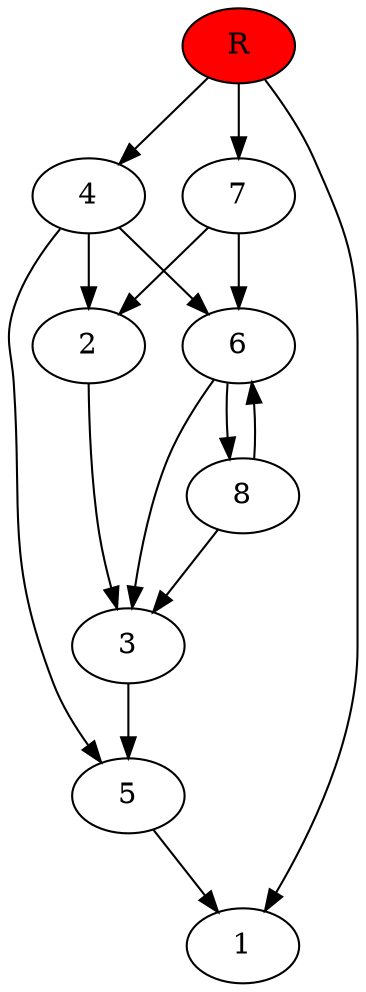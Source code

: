 digraph prb3360 {
	1
	2
	3
	4
	5
	6
	7
	8
	R [fillcolor="#ff0000" style=filled]
	2 -> 3
	3 -> 5
	4 -> 2
	4 -> 5
	4 -> 6
	5 -> 1
	6 -> 3
	6 -> 8
	7 -> 2
	7 -> 6
	8 -> 3
	8 -> 6
	R -> 1
	R -> 4
	R -> 7
}
